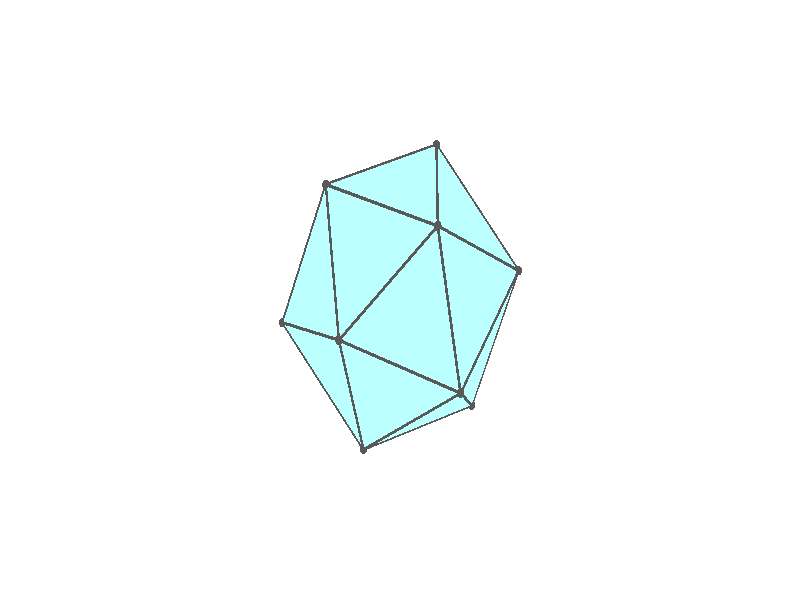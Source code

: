 #version 3.7;
global_settings{assumed_gamma 1.0}
camera{perspective location <18.750000000000000000000000, 10.825317547305481014063844, 12.499999999999996447286321> right <0.133333333333333331482962, -0.230940107675850353485814, -0.000000000000000000000000> up <-0.064951905283832905846353, -0.037499999999999998612221, 0.129903810567665811692706> direction <0.750000000000000111022302, 0.433012701892219298294151, 0.499999999999999944488849> sky <-0.433012701892219298294151, -0.249999999999999944488849, 0.866025403784438707610605> look_at <18.000000000000000000000000, 10.392304845413262270881205, 11.999999999999996447286321>}
light_source{<18.750000000000000000000000, 10.825317547305481014063844, 12.499999999999996447286321> rgb<1.0,1.0,1.0>}
background{rgb<1,1,1>}
union{union{object{union{sphere{<-0.303530999103342913336689, 0.525731112119133481286326, -0.770805869563995438298321>,0.029999999999999998889777}sphere{<-0.303530999103343301914748, -0.525731112119133370264024, -0.770805869563995438298321>,0.029999999999999998889777}sphere{<0.607061998206686048717984, -0.000000000000000148687307, -0.770805869563995438298321>,0.029999999999999998889777}} pigment{rgb<0.1,0.1,0.1>}}object{union{cylinder{<-0.303530999103342913336689, 0.525731112119133481286326, -0.770805869563995438298321>,<-0.303530999103343301914748, -0.525731112119133370264024, -0.770805869563995438298321>,0.010000000000000000208167}cylinder{<-0.303530999103343301914748, -0.525731112119133370264024, -0.770805869563995438298321>,<0.607061998206686048717984, -0.000000000000000148687307, -0.770805869563995438298321>,0.010000000000000000208167}cylinder{<0.607061998206686048717984, -0.000000000000000148687307, -0.770805869563995438298321>,<-0.303530999103342913336689, 0.525731112119133481286326, -0.770805869563995438298321>,0.010000000000000000208167}} pigment{rgb<0.1,0.1,0.1>}}object{polygon{3.000000000000000000000000,<-0.303530999103342913336689, 0.525731112119133481286326, -0.770805869563995438298321>,<-0.303530999103343301914748, -0.525731112119133370264024, -0.770805869563995438298321>,<0.607061998206686048717984, -0.000000000000000148687307, -0.770805869563995438298321>} pigment{rgbft<0.5,1.0,1.0,0.1,0.1>}}}union{object{union{sphere{<-0.303530999103342857825538, 0.525731112119133481286326, -0.770805869563995438298321>,0.029999999999999998889777}sphere{<-0.303530999103343301914748, -0.525731112119133370264024, -0.770805869563995438298321>,0.029999999999999998889777}sphere{<-0.982434732403429933356165, 0.000000000000000449990190, -0.163953887890319338627165>,0.029999999999999998889777}} pigment{rgb<0.1,0.1,0.1>}}object{union{cylinder{<-0.303530999103342857825538, 0.525731112119133481286326, -0.770805869563995438298321>,<-0.303530999103343301914748, -0.525731112119133370264024, -0.770805869563995438298321>,0.010000000000000000208167}cylinder{<-0.303530999103343301914748, -0.525731112119133370264024, -0.770805869563995438298321>,<-0.982434732403429933356165, 0.000000000000000449990190, -0.163953887890319338627165>,0.010000000000000000208167}cylinder{<-0.982434732403429933356165, 0.000000000000000449990190, -0.163953887890319338627165>,<-0.303530999103342857825538, 0.525731112119133481286326, -0.770805869563995438298321>,0.010000000000000000208167}} pigment{rgb<0.1,0.1,0.1>}}object{polygon{3.000000000000000000000000,<-0.303530999103342857825538, 0.525731112119133481286326, -0.770805869563995438298321>,<-0.303530999103343301914748, -0.525731112119133370264024, -0.770805869563995438298321>,<-0.982434732403429933356165, 0.000000000000000449990190, -0.163953887890319338627165>} pigment{rgbft<0.5,1.0,1.0,0.1,0.1>}}}union{object{union{sphere{<-0.303530999103342857825538, 0.525731112119133592308629, -0.770805869563995438298321>,0.029999999999999998889777}sphere{<-0.491637326611326586078832, 0.850813435821537566994266, 0.211288983985185863101464>,0.029999999999999998889777}sphere{<-0.982434732403429933356165, 0.000000000000000444089210, -0.163953887890319366382741>,0.029999999999999998889777}} pigment{rgb<0.1,0.1,0.1>}}object{union{cylinder{<-0.303530999103342857825538, 0.525731112119133592308629, -0.770805869563995438298321>,<-0.491637326611326586078832, 0.850813435821537566994266, 0.211288983985185863101464>,0.010000000000000000208167}cylinder{<-0.491637326611326586078832, 0.850813435821537566994266, 0.211288983985185863101464>,<-0.982434732403429933356165, 0.000000000000000444089210, -0.163953887890319366382741>,0.010000000000000000208167}cylinder{<-0.982434732403429933356165, 0.000000000000000444089210, -0.163953887890319366382741>,<-0.303530999103342857825538, 0.525731112119133592308629, -0.770805869563995438298321>,0.010000000000000000208167}} pigment{rgb<0.1,0.1,0.1>}}object{polygon{3.000000000000000000000000,<-0.303530999103342857825538, 0.525731112119133592308629, -0.770805869563995438298321>,<-0.491637326611326586078832, 0.850813435821537566994266, 0.211288983985185863101464>,<-0.982434732403429933356165, 0.000000000000000444089210, -0.163953887890319366382741>} pigment{rgbft<0.5,1.0,1.0,0.1,0.1>}}}union{object{union{sphere{<-0.607951618536975768591901, 0.000363696383309020099261, 0.818560780780794750022267>,0.029999999999999998889777}sphere{<-0.491637326611326586078832, 0.850813435821537344949661, 0.211288983985185724323586>,0.029999999999999998889777}sphere{<-0.982434732403429933356165, 0.000000000000000444089210, -0.163953887890319310871590>,0.029999999999999998889777}} pigment{rgb<0.1,0.1,0.1>}}object{union{cylinder{<-0.607951618536975768591901, 0.000363696383309020099261, 0.818560780780794750022267>,<-0.491637326611326586078832, 0.850813435821537344949661, 0.211288983985185724323586>,0.010000000000000000208167}cylinder{<-0.491637326611326586078832, 0.850813435821537344949661, 0.211288983985185724323586>,<-0.982434732403429933356165, 0.000000000000000444089210, -0.163953887890319310871590>,0.010000000000000000208167}cylinder{<-0.982434732403429933356165, 0.000000000000000444089210, -0.163953887890319310871590>,<-0.607951618536975768591901, 0.000363696383309020099261, 0.818560780780794750022267>,0.010000000000000000208167}} pigment{rgb<0.1,0.1,0.1>}}object{polygon{3.000000000000000000000000,<-0.607951618536975768591901, 0.000363696383309020099261, 0.818560780780794750022267>,<-0.491637326611326586078832, 0.850813435821537344949661, 0.211288983985185724323586>,<-0.982434732403429933356165, 0.000000000000000444089210, -0.163953887890319310871590>} pigment{rgbft<0.5,1.0,1.0,0.1,0.1>}}}union{object{union{sphere{<-0.607951618536975657569599, 0.000363696383309075610413, 0.818560780780794750022267>,0.029999999999999998889777}sphere{<-0.491637326611326530567680, 0.850813435821537344949661, 0.211288983985185807590312>,0.029999999999999998889777}sphere{<0.302511248390021747489698, 0.526319697733234059811025, 0.819240185780931162717877>,0.029999999999999998889777}} pigment{rgb<0.1,0.1,0.1>}}object{union{cylinder{<-0.607951618536975657569599, 0.000363696383309075610413, 0.818560780780794750022267>,<-0.491637326611326530567680, 0.850813435821537344949661, 0.211288983985185807590312>,0.010000000000000000208167}cylinder{<-0.491637326611326530567680, 0.850813435821537344949661, 0.211288983985185807590312>,<0.302511248390021747489698, 0.526319697733234059811025, 0.819240185780931162717877>,0.010000000000000000208167}cylinder{<0.302511248390021747489698, 0.526319697733234059811025, 0.819240185780931162717877>,<-0.607951618536975657569599, 0.000363696383309075610413, 0.818560780780794750022267>,0.010000000000000000208167}} pigment{rgb<0.1,0.1,0.1>}}object{polygon{3.000000000000000000000000,<-0.607951618536975657569599, 0.000363696383309075610413, 0.818560780780794750022267>,<-0.491637326611326530567680, 0.850813435821537344949661, 0.211288983985185807590312>,<0.302511248390021747489698, 0.526319697733234059811025, 0.819240185780931162717877>} pigment{rgbft<0.5,1.0,1.0,0.1,0.1>}}}union{object{union{sphere{<-0.607951618536976101658809, 0.000363696383308964588110, 0.818560780780794750022267>,0.029999999999999998889777}sphere{<0.302770312673993013952156, -0.525142274902919203860563, 0.819919881205656508882385>,0.029999999999999998889777}sphere{<0.302511248390022080556605, 0.526319697733234281855630, 0.819240185780931273740180>,0.029999999999999998889777}} pigment{rgb<0.1,0.1,0.1>}}object{union{cylinder{<-0.607951618536976101658809, 0.000363696383308964588110, 0.818560780780794750022267>,<0.302770312673993013952156, -0.525142274902919203860563, 0.819919881205656508882385>,0.010000000000000000208167}cylinder{<0.302770312673993013952156, -0.525142274902919203860563, 0.819919881205656508882385>,<0.302511248390022080556605, 0.526319697733234281855630, 0.819240185780931273740180>,0.010000000000000000208167}cylinder{<0.302511248390022080556605, 0.526319697733234281855630, 0.819240185780931273740180>,<-0.607951618536976101658809, 0.000363696383308964588110, 0.818560780780794750022267>,0.010000000000000000208167}} pigment{rgb<0.1,0.1,0.1>}}object{polygon{3.000000000000000000000000,<-0.607951618536976101658809, 0.000363696383308964588110, 0.818560780780794750022267>,<0.302770312673993013952156, -0.525142274902919203860563, 0.819919881205656508882385>,<0.302511248390022080556605, 0.526319697733234281855630, 0.819240185780931273740180>} pigment{rgbft<0.5,1.0,1.0,0.1,0.1>}}}union{object{union{sphere{<0.491217366201714467077721, -0.850813435821537344949661, -0.163953887890319505160619>,0.029999999999999998889777}sphere{<-0.303530999103343468448202, -0.525731112119133481286326, -0.770805869563995438298321>,0.029999999999999998889777}sphere{<0.607061998206686270762589, -0.000000000000000083266727, -0.770805869563995438298321>,0.029999999999999998889777}} pigment{rgb<0.1,0.1,0.1>}}object{union{cylinder{<0.491217366201714467077721, -0.850813435821537344949661, -0.163953887890319505160619>,<-0.303530999103343468448202, -0.525731112119133481286326, -0.770805869563995438298321>,0.010000000000000000208167}cylinder{<-0.303530999103343468448202, -0.525731112119133481286326, -0.770805869563995438298321>,<0.607061998206686270762589, -0.000000000000000083266727, -0.770805869563995438298321>,0.010000000000000000208167}cylinder{<0.607061998206686270762589, -0.000000000000000083266727, -0.770805869563995438298321>,<0.491217366201714467077721, -0.850813435821537344949661, -0.163953887890319505160619>,0.010000000000000000208167}} pigment{rgb<0.1,0.1,0.1>}}object{polygon{3.000000000000000000000000,<0.491217366201714467077721, -0.850813435821537344949661, -0.163953887890319505160619>,<-0.303530999103343468448202, -0.525731112119133481286326, -0.770805869563995438298321>,<0.607061998206686270762589, -0.000000000000000083266727, -0.770805869563995438298321>} pigment{rgbft<0.5,1.0,1.0,0.1,0.1>}}}union{object{union{sphere{<0.491217366201714522588873, -0.850813435821537344949661, -0.163953887890319421893892>,0.029999999999999998889777}sphere{<0.982644712608235937345569, -0.000363696383308576010052, 0.211288983985186751279883>,0.029999999999999998889777}sphere{<0.607061998206686381784891, -0.000000000000000055511151, -0.770805869563995660342925>,0.029999999999999998889777}} pigment{rgb<0.1,0.1,0.1>}}object{union{cylinder{<0.491217366201714522588873, -0.850813435821537344949661, -0.163953887890319421893892>,<0.982644712608235937345569, -0.000363696383308576010052, 0.211288983985186751279883>,0.010000000000000000208167}cylinder{<0.982644712608235937345569, -0.000363696383308576010052, 0.211288983985186751279883>,<0.607061998206686381784891, -0.000000000000000055511151, -0.770805869563995660342925>,0.010000000000000000208167}cylinder{<0.607061998206686381784891, -0.000000000000000055511151, -0.770805869563995660342925>,<0.491217366201714522588873, -0.850813435821537344949661, -0.163953887890319421893892>,0.010000000000000000208167}} pigment{rgb<0.1,0.1,0.1>}}object{polygon{3.000000000000000000000000,<0.491217366201714522588873, -0.850813435821537344949661, -0.163953887890319421893892>,<0.982644712608235937345569, -0.000363696383308576010052, 0.211288983985186751279883>,<0.607061998206686381784891, -0.000000000000000055511151, -0.770805869563995660342925>} pigment{rgbft<0.5,1.0,1.0,0.1,0.1>}}}union{object{union{sphere{<0.491217366201714578100024, -0.850813435821537344949661, -0.163953887890319449649468>,0.029999999999999998889777}sphere{<0.982644712608235826323266, -0.000363696383308631521203, 0.211288983985186695768732>,0.029999999999999998889777}sphere{<0.304290779575696057612788, -0.526319697733234281855630, 0.818560780780794972066872>,0.029999999999999998889777}} pigment{rgb<0.1,0.1,0.1>}}object{union{cylinder{<0.491217366201714578100024, -0.850813435821537344949661, -0.163953887890319449649468>,<0.982644712608235826323266, -0.000363696383308631521203, 0.211288983985186695768732>,0.010000000000000000208167}cylinder{<0.982644712608235826323266, -0.000363696383308631521203, 0.211288983985186695768732>,<0.304290779575696057612788, -0.526319697733234281855630, 0.818560780780794972066872>,0.010000000000000000208167}cylinder{<0.304290779575696057612788, -0.526319697733234281855630, 0.818560780780794972066872>,<0.491217366201714578100024, -0.850813435821537344949661, -0.163953887890319449649468>,0.010000000000000000208167}} pigment{rgb<0.1,0.1,0.1>}}object{polygon{3.000000000000000000000000,<0.491217366201714578100024, -0.850813435821537344949661, -0.163953887890319449649468>,<0.982644712608235826323266, -0.000363696383308631521203, 0.211288983985186695768732>,<0.304290779575696057612788, -0.526319697733234281855630, 0.818560780780794972066872>} pigment{rgbft<0.5,1.0,1.0,0.1,0.1>}}}union{object{union{sphere{<0.304550604554116699507205, 0.525142274902919092838260, 0.819240185780932161918599>,0.029999999999999998889777}sphere{<0.982644712608235715300964, -0.000363696383308576010052, 0.211288983985186695768732>,0.029999999999999998889777}sphere{<0.304290779575696113123939, -0.526319697733234503900235, 0.818560780780794861044569>,0.029999999999999998889777}} pigment{rgb<0.1,0.1,0.1>}}object{union{cylinder{<0.304550604554116699507205, 0.525142274902919092838260, 0.819240185780932161918599>,<0.982644712608235715300964, -0.000363696383308576010052, 0.211288983985186695768732>,0.010000000000000000208167}cylinder{<0.982644712608235715300964, -0.000363696383308576010052, 0.211288983985186695768732>,<0.304290779575696113123939, -0.526319697733234503900235, 0.818560780780794861044569>,0.010000000000000000208167}cylinder{<0.304290779575696113123939, -0.526319697733234503900235, 0.818560780780794861044569>,<0.304550604554116699507205, 0.525142274902919092838260, 0.819240185780932161918599>,0.010000000000000000208167}} pigment{rgb<0.1,0.1,0.1>}}object{polygon{3.000000000000000000000000,<0.304550604554116699507205, 0.525142274902919092838260, 0.819240185780932161918599>,<0.982644712608235715300964, -0.000363696383308576010052, 0.211288983985186695768732>,<0.304290779575696113123939, -0.526319697733234503900235, 0.818560780780794861044569>} pigment{rgbft<0.5,1.0,1.0,0.1,0.1>}}}union{object{union{sphere{<-0.303530999103342802314387, 0.525731112119133481286326, -0.770805869563995438298321>,0.029999999999999998889777}sphere{<0.491217366201714744633477, 0.850813435821536900860451, -0.163953887890319505160619>,0.029999999999999998889777}sphere{<0.607061998206686048717984, -0.000000000000000027755576, -0.770805869563995438298321>,0.029999999999999998889777}} pigment{rgb<0.1,0.1,0.1>}}object{union{cylinder{<-0.303530999103342802314387, 0.525731112119133481286326, -0.770805869563995438298321>,<0.491217366201714744633477, 0.850813435821536900860451, -0.163953887890319505160619>,0.010000000000000000208167}cylinder{<0.491217366201714744633477, 0.850813435821536900860451, -0.163953887890319505160619>,<0.607061998206686048717984, -0.000000000000000027755576, -0.770805869563995438298321>,0.010000000000000000208167}cylinder{<0.607061998206686048717984, -0.000000000000000027755576, -0.770805869563995438298321>,<-0.303530999103342802314387, 0.525731112119133481286326, -0.770805869563995438298321>,0.010000000000000000208167}} pigment{rgb<0.1,0.1,0.1>}}object{polygon{3.000000000000000000000000,<-0.303530999103342802314387, 0.525731112119133481286326, -0.770805869563995438298321>,<0.491217366201714744633477, 0.850813435821536900860451, -0.163953887890319505160619>,<0.607061998206686048717984, -0.000000000000000027755576, -0.770805869563995438298321>} pigment{rgbft<0.5,1.0,1.0,0.1,0.1>}}}union{object{union{sphere{<-0.491637326611327418746100, -0.850813435821537122905056, 0.211288983985186085146069>,0.029999999999999998889777}sphere{<-0.303530999103343301914748, -0.525731112119133481286326, -0.770805869563995438298321>,0.029999999999999998889777}sphere{<-0.982434732403429933356165, 0.000000000000000360822483, -0.163953887890319338627165>,0.029999999999999998889777}} pigment{rgb<0.1,0.1,0.1>}}object{union{cylinder{<-0.491637326611327418746100, -0.850813435821537122905056, 0.211288983985186085146069>,<-0.303530999103343301914748, -0.525731112119133481286326, -0.770805869563995438298321>,0.010000000000000000208167}cylinder{<-0.303530999103343301914748, -0.525731112119133481286326, -0.770805869563995438298321>,<-0.982434732403429933356165, 0.000000000000000360822483, -0.163953887890319338627165>,0.010000000000000000208167}cylinder{<-0.982434732403429933356165, 0.000000000000000360822483, -0.163953887890319338627165>,<-0.491637326611327418746100, -0.850813435821537122905056, 0.211288983985186085146069>,0.010000000000000000208167}} pigment{rgb<0.1,0.1,0.1>}}object{polygon{3.000000000000000000000000,<-0.491637326611327418746100, -0.850813435821537122905056, 0.211288983985186085146069>,<-0.303530999103343301914748, -0.525731112119133481286326, -0.770805869563995438298321>,<-0.982434732403429933356165, 0.000000000000000360822483, -0.163953887890319338627165>} pigment{rgbft<0.5,1.0,1.0,0.1,0.1>}}}union{object{union{sphere{<-0.303530999103342913336689, 0.525731112119133703330931, -0.770805869563995438298321>,0.029999999999999998889777}sphere{<-0.491637326611326697101134, 0.850813435821537344949661, 0.211288983985185890857039>,0.029999999999999998889777}sphere{<0.490747706281038031939090, 0.851177132204844921758990, -0.163534072768387273022483>,0.029999999999999998889777}} pigment{rgb<0.1,0.1,0.1>}}object{union{cylinder{<-0.303530999103342913336689, 0.525731112119133703330931, -0.770805869563995438298321>,<-0.491637326611326697101134, 0.850813435821537344949661, 0.211288983985185890857039>,0.010000000000000000208167}cylinder{<-0.491637326611326697101134, 0.850813435821537344949661, 0.211288983985185890857039>,<0.490747706281038031939090, 0.851177132204844921758990, -0.163534072768387273022483>,0.010000000000000000208167}cylinder{<0.490747706281038031939090, 0.851177132204844921758990, -0.163534072768387273022483>,<-0.303530999103342913336689, 0.525731112119133703330931, -0.770805869563995438298321>,0.010000000000000000208167}} pigment{rgb<0.1,0.1,0.1>}}object{polygon{3.000000000000000000000000,<-0.303530999103342913336689, 0.525731112119133703330931, -0.770805869563995438298321>,<-0.491637326611326697101134, 0.850813435821537344949661, 0.211288983985185890857039>,<0.490747706281038031939090, 0.851177132204844921758990, -0.163534072768387273022483>} pigment{rgbft<0.5,1.0,1.0,0.1,0.1>}}}union{object{union{sphere{<-0.607951618536975768591901, 0.000363696383309020207682, 0.818560780780794750022267>,0.029999999999999998889777}sphere{<-0.491767456994359863919897, -0.850588546590744343234292, 0.211968388985323941131611>,0.029999999999999998889777}sphere{<-0.982434732403429933356165, 0.000000000000000444062105, -0.163953887890319283116014>,0.029999999999999998889777}} pigment{rgb<0.1,0.1,0.1>}}object{union{cylinder{<-0.607951618536975768591901, 0.000363696383309020207682, 0.818560780780794750022267>,<-0.491767456994359863919897, -0.850588546590744343234292, 0.211968388985323941131611>,0.010000000000000000208167}cylinder{<-0.491767456994359863919897, -0.850588546590744343234292, 0.211968388985323941131611>,<-0.982434732403429933356165, 0.000000000000000444062105, -0.163953887890319283116014>,0.010000000000000000208167}cylinder{<-0.982434732403429933356165, 0.000000000000000444062105, -0.163953887890319283116014>,<-0.607951618536975768591901, 0.000363696383309020207682, 0.818560780780794750022267>,0.010000000000000000208167}} pigment{rgb<0.1,0.1,0.1>}}object{polygon{3.000000000000000000000000,<-0.607951618536975768591901, 0.000363696383309020207682, 0.818560780780794750022267>,<-0.491767456994359863919897, -0.850588546590744343234292, 0.211968388985323941131611>,<-0.982434732403429933356165, 0.000000000000000444062105, -0.163953887890319283116014>} pigment{rgbft<0.5,1.0,1.0,0.1,0.1>}}}union{object{union{sphere{<0.491006770565009964535363, 0.851177383806959064749265, -0.162854377343663148103303>,0.029999999999999998889777}sphere{<-0.491637326611326641589983, 0.850813435821537344949661, 0.211288983985185835345888>,0.029999999999999998889777}sphere{<0.302511248390021747489698, 0.526319697733234170833327, 0.819240185780931273740180>,0.029999999999999998889777}} pigment{rgb<0.1,0.1,0.1>}}object{union{cylinder{<0.491006770565009964535363, 0.851177383806959064749265, -0.162854377343663148103303>,<-0.491637326611326641589983, 0.850813435821537344949661, 0.211288983985185835345888>,0.010000000000000000208167}cylinder{<-0.491637326611326641589983, 0.850813435821537344949661, 0.211288983985185835345888>,<0.302511248390021747489698, 0.526319697733234170833327, 0.819240185780931273740180>,0.010000000000000000208167}cylinder{<0.302511248390021747489698, 0.526319697733234170833327, 0.819240185780931273740180>,<0.491006770565009964535363, 0.851177383806959064749265, -0.162854377343663148103303>,0.010000000000000000208167}} pigment{rgb<0.1,0.1,0.1>}}object{polygon{3.000000000000000000000000,<0.491006770565009964535363, 0.851177383806959064749265, -0.162854377343663148103303>,<-0.491637326611326641589983, 0.850813435821537344949661, 0.211288983985185835345888>,<0.302511248390021747489698, 0.526319697733234170833327, 0.819240185780931273740180>} pigment{rgbft<0.5,1.0,1.0,0.1,0.1>}}}union{object{union{sphere{<-0.607951618536976212681111, 0.000363696383309047854837, 0.818560780780794750022267>,0.029999999999999998889777}sphere{<0.302770312673992958441005, -0.525142274902919203860563, 0.819919881205656619904687>,0.029999999999999998889777}sphere{<-0.491218071656724375451120, -0.850813028642935509360257, 0.212388964538536062498508>,0.029999999999999998889777}} pigment{rgb<0.1,0.1,0.1>}}object{union{cylinder{<-0.607951618536976212681111, 0.000363696383309047854837, 0.818560780780794750022267>,<0.302770312673992958441005, -0.525142274902919203860563, 0.819919881205656619904687>,0.010000000000000000208167}cylinder{<0.302770312673992958441005, -0.525142274902919203860563, 0.819919881205656619904687>,<-0.491218071656724375451120, -0.850813028642935509360257, 0.212388964538536062498508>,0.010000000000000000208167}cylinder{<-0.491218071656724375451120, -0.850813028642935509360257, 0.212388964538536062498508>,<-0.607951618536976212681111, 0.000363696383309047854837, 0.818560780780794750022267>,0.010000000000000000208167}} pigment{rgb<0.1,0.1,0.1>}}object{polygon{3.000000000000000000000000,<-0.607951618536976212681111, 0.000363696383309047854837, 0.818560780780794750022267>,<0.302770312673992958441005, -0.525142274902919203860563, 0.819919881205656619904687>,<-0.491218071656724375451120, -0.850813028642935509360257, 0.212388964538536062498508>} pigment{rgbft<0.5,1.0,1.0,0.1,0.1>}}}union{object{union{sphere{<0.491217366201714800144629, -0.850813435821537344949661, -0.163953887890319532916195>,0.029999999999999998889777}sphere{<-0.303530999103343634981655, -0.525731112119133481286326, -0.770805869563995438298321>,0.029999999999999998889777}sphere{<-0.491007385996908907177527, -0.851177132204845143803595, 0.211288983985186917813337>,0.029999999999999998889777}} pigment{rgb<0.1,0.1,0.1>}}object{union{cylinder{<0.491217366201714800144629, -0.850813435821537344949661, -0.163953887890319532916195>,<-0.303530999103343634981655, -0.525731112119133481286326, -0.770805869563995438298321>,0.010000000000000000208167}cylinder{<-0.303530999103343634981655, -0.525731112119133481286326, -0.770805869563995438298321>,<-0.491007385996908907177527, -0.851177132204845143803595, 0.211288983985186917813337>,0.010000000000000000208167}cylinder{<-0.491007385996908907177527, -0.851177132204845143803595, 0.211288983985186917813337>,<0.491217366201714800144629, -0.850813435821537344949661, -0.163953887890319532916195>,0.010000000000000000208167}} pigment{rgb<0.1,0.1,0.1>}}object{polygon{3.000000000000000000000000,<0.491217366201714800144629, -0.850813435821537344949661, -0.163953887890319532916195>,<-0.303530999103343634981655, -0.525731112119133481286326, -0.770805869563995438298321>,<-0.491007385996908907177527, -0.851177132204845143803595, 0.211288983985186917813337>} pigment{rgbft<0.5,1.0,1.0,0.1,0.1>}}}union{object{union{sphere{<0.491767166469263383721255, 0.850588546590745009368106, -0.163534072768386329332913>,0.029999999999999998889777}sphere{<0.982644712608236048367871, -0.000363696383308576064262, 0.211288983985186779035459>,0.029999999999999998889777}sphere{<0.607061998206686492807194, -0.000000000000000055456941, -0.770805869563995660342925>,0.029999999999999998889777}} pigment{rgb<0.1,0.1,0.1>}}object{union{cylinder{<0.491767166469263383721255, 0.850588546590745009368106, -0.163534072768386329332913>,<0.982644712608236048367871, -0.000363696383308576064262, 0.211288983985186779035459>,0.010000000000000000208167}cylinder{<0.982644712608236048367871, -0.000363696383308576064262, 0.211288983985186779035459>,<0.607061998206686492807194, -0.000000000000000055456941, -0.770805869563995660342925>,0.010000000000000000208167}cylinder{<0.607061998206686492807194, -0.000000000000000055456941, -0.770805869563995660342925>,<0.491767166469263383721255, 0.850588546590745009368106, -0.163534072768386329332913>,0.010000000000000000208167}} pigment{rgb<0.1,0.1,0.1>}}object{polygon{3.000000000000000000000000,<0.491767166469263383721255, 0.850588546590745009368106, -0.163534072768386329332913>,<0.982644712608236048367871, -0.000363696383308576064262, 0.211288983985186779035459>,<0.607061998206686492807194, -0.000000000000000055456941, -0.770805869563995660342925>} pigment{rgbft<0.5,1.0,1.0,0.1,0.1>}}}union{object{union{sphere{<0.491217366201714689122326, -0.850813435821537344949661, -0.163953887890319421893892>,0.029999999999999998889777}sphere{<-0.490747561018489708573043, -0.851177383806958953726962, 0.211968388985321387618654>,0.029999999999999998889777}sphere{<0.304290779575696168635091, -0.526319697733234281855630, 0.818560780780794972066872>,0.029999999999999998889777}} pigment{rgb<0.1,0.1,0.1>}}object{union{cylinder{<0.491217366201714689122326, -0.850813435821537344949661, -0.163953887890319421893892>,<-0.490747561018489708573043, -0.851177383806958953726962, 0.211968388985321387618654>,0.010000000000000000208167}cylinder{<-0.490747561018489708573043, -0.851177383806958953726962, 0.211968388985321387618654>,<0.304290779575696168635091, -0.526319697733234281855630, 0.818560780780794972066872>,0.010000000000000000208167}cylinder{<0.304290779575696168635091, -0.526319697733234281855630, 0.818560780780794972066872>,<0.491217366201714689122326, -0.850813435821537344949661, -0.163953887890319421893892>,0.010000000000000000208167}} pigment{rgb<0.1,0.1,0.1>}}object{polygon{3.000000000000000000000000,<0.491217366201714689122326, -0.850813435821537344949661, -0.163953887890319421893892>,<-0.490747561018489708573043, -0.851177383806958953726962, 0.211968388985321387618654>,<0.304290779575696168635091, -0.526319697733234281855630, 0.818560780780794972066872>} pigment{rgbft<0.5,1.0,1.0,0.1,0.1>}}}union{object{union{sphere{<0.304550604554116699507205, 0.525142274902919203860563, 0.819240185780932050896297>,0.029999999999999998889777}sphere{<0.982644712608235826323266, -0.000363696383308631521203, 0.211288983985186723524308>,0.029999999999999998889777}sphere{<0.491637852221099402871829, 0.850813028642935398337954, -0.162854377343662037880279>,0.029999999999999998889777}} pigment{rgb<0.1,0.1,0.1>}}object{union{cylinder{<0.304550604554116699507205, 0.525142274902919203860563, 0.819240185780932050896297>,<0.982644712608235826323266, -0.000363696383308631521203, 0.211288983985186723524308>,0.010000000000000000208167}cylinder{<0.982644712608235826323266, -0.000363696383308631521203, 0.211288983985186723524308>,<0.491637852221099402871829, 0.850813028642935398337954, -0.162854377343662037880279>,0.010000000000000000208167}cylinder{<0.491637852221099402871829, 0.850813028642935398337954, -0.162854377343662037880279>,<0.304550604554116699507205, 0.525142274902919203860563, 0.819240185780932050896297>,0.010000000000000000208167}} pigment{rgb<0.1,0.1,0.1>}}object{polygon{3.000000000000000000000000,<0.304550604554116699507205, 0.525142274902919203860563, 0.819240185780932050896297>,<0.982644712608235826323266, -0.000363696383308631521203, 0.211288983985186723524308>,<0.491637852221099402871829, 0.850813028642935398337954, -0.162854377343662037880279>} pigment{rgbft<0.5,1.0,1.0,0.1,0.1>}}}}
